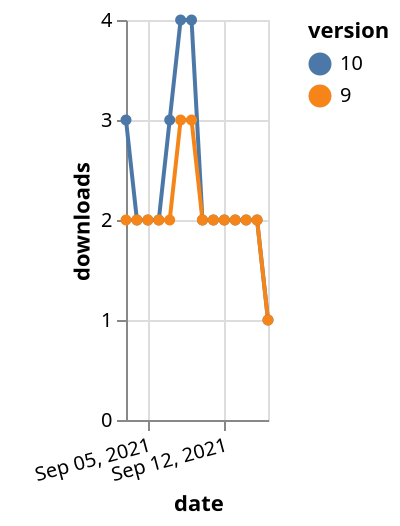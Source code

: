 {"$schema": "https://vega.github.io/schema/vega-lite/v5.json", "description": "A simple bar chart with embedded data.", "data": {"values": [{"date": "2021-09-03", "total": 583, "delta": 3, "version": "10"}, {"date": "2021-09-04", "total": 585, "delta": 2, "version": "10"}, {"date": "2021-09-05", "total": 587, "delta": 2, "version": "10"}, {"date": "2021-09-06", "total": 589, "delta": 2, "version": "10"}, {"date": "2021-09-07", "total": 592, "delta": 3, "version": "10"}, {"date": "2021-09-08", "total": 596, "delta": 4, "version": "10"}, {"date": "2021-09-09", "total": 600, "delta": 4, "version": "10"}, {"date": "2021-09-10", "total": 602, "delta": 2, "version": "10"}, {"date": "2021-09-11", "total": 604, "delta": 2, "version": "10"}, {"date": "2021-09-12", "total": 606, "delta": 2, "version": "10"}, {"date": "2021-09-13", "total": 608, "delta": 2, "version": "10"}, {"date": "2021-09-14", "total": 610, "delta": 2, "version": "10"}, {"date": "2021-09-15", "total": 612, "delta": 2, "version": "10"}, {"date": "2021-09-16", "total": 613, "delta": 1, "version": "10"}, {"date": "2021-09-03", "total": 1485, "delta": 2, "version": "9"}, {"date": "2021-09-04", "total": 1487, "delta": 2, "version": "9"}, {"date": "2021-09-05", "total": 1489, "delta": 2, "version": "9"}, {"date": "2021-09-06", "total": 1491, "delta": 2, "version": "9"}, {"date": "2021-09-07", "total": 1493, "delta": 2, "version": "9"}, {"date": "2021-09-08", "total": 1496, "delta": 3, "version": "9"}, {"date": "2021-09-09", "total": 1499, "delta": 3, "version": "9"}, {"date": "2021-09-10", "total": 1501, "delta": 2, "version": "9"}, {"date": "2021-09-11", "total": 1503, "delta": 2, "version": "9"}, {"date": "2021-09-12", "total": 1505, "delta": 2, "version": "9"}, {"date": "2021-09-13", "total": 1507, "delta": 2, "version": "9"}, {"date": "2021-09-14", "total": 1509, "delta": 2, "version": "9"}, {"date": "2021-09-15", "total": 1511, "delta": 2, "version": "9"}, {"date": "2021-09-16", "total": 1512, "delta": 1, "version": "9"}]}, "width": "container", "mark": {"type": "line", "point": {"filled": true}}, "encoding": {"x": {"field": "date", "type": "temporal", "timeUnit": "yearmonthdate", "title": "date", "axis": {"labelAngle": -15}}, "y": {"field": "delta", "type": "quantitative", "title": "downloads"}, "color": {"field": "version", "type": "nominal"}, "tooltip": {"field": "delta"}}}